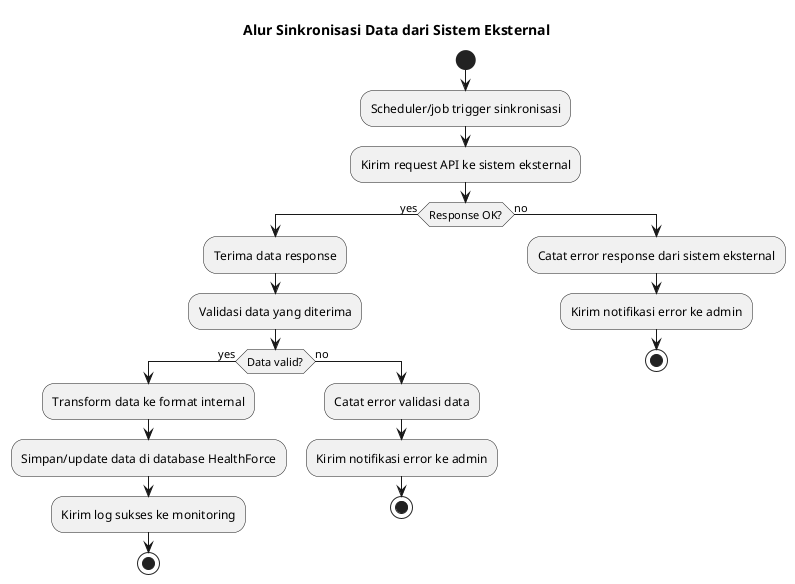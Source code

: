 @startuml sync_data_flow
title Alur Sinkronisasi Data dari Sistem Eksternal

start

:Scheduler/job trigger sinkronisasi;
:Kirim request API ke sistem eksternal;
if (Response OK?) then (yes)
  :Terima data response;
  :Validasi data yang diterima;
  if (Data valid?) then (yes)
    :Transform data ke format internal;
    :Simpan/update data di database HealthForce;
    :Kirim log sukses ke monitoring;
    stop
  else (no)
    :Catat error validasi data;
    :Kirim notifikasi error ke admin;
    stop
  endif
else (no)
  :Catat error response dari sistem eksternal;
  :Kirim notifikasi error ke admin;
  stop
endif

@enduml
